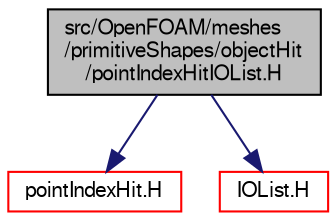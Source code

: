 digraph "src/OpenFOAM/meshes/primitiveShapes/objectHit/pointIndexHitIOList.H"
{
  bgcolor="transparent";
  edge [fontname="FreeSans",fontsize="10",labelfontname="FreeSans",labelfontsize="10"];
  node [fontname="FreeSans",fontsize="10",shape=record];
  Node0 [label="src/OpenFOAM/meshes\l/primitiveShapes/objectHit\l/pointIndexHitIOList.H",height=0.2,width=0.4,color="black", fillcolor="grey75", style="filled", fontcolor="black"];
  Node0 -> Node1 [color="midnightblue",fontsize="10",style="solid",fontname="FreeSans"];
  Node1 [label="pointIndexHit.H",height=0.2,width=0.4,color="red",URL="$a12041.html"];
  Node0 -> Node49 [color="midnightblue",fontsize="10",style="solid",fontname="FreeSans"];
  Node49 [label="IOList.H",height=0.2,width=0.4,color="red",URL="$a09038.html"];
}
